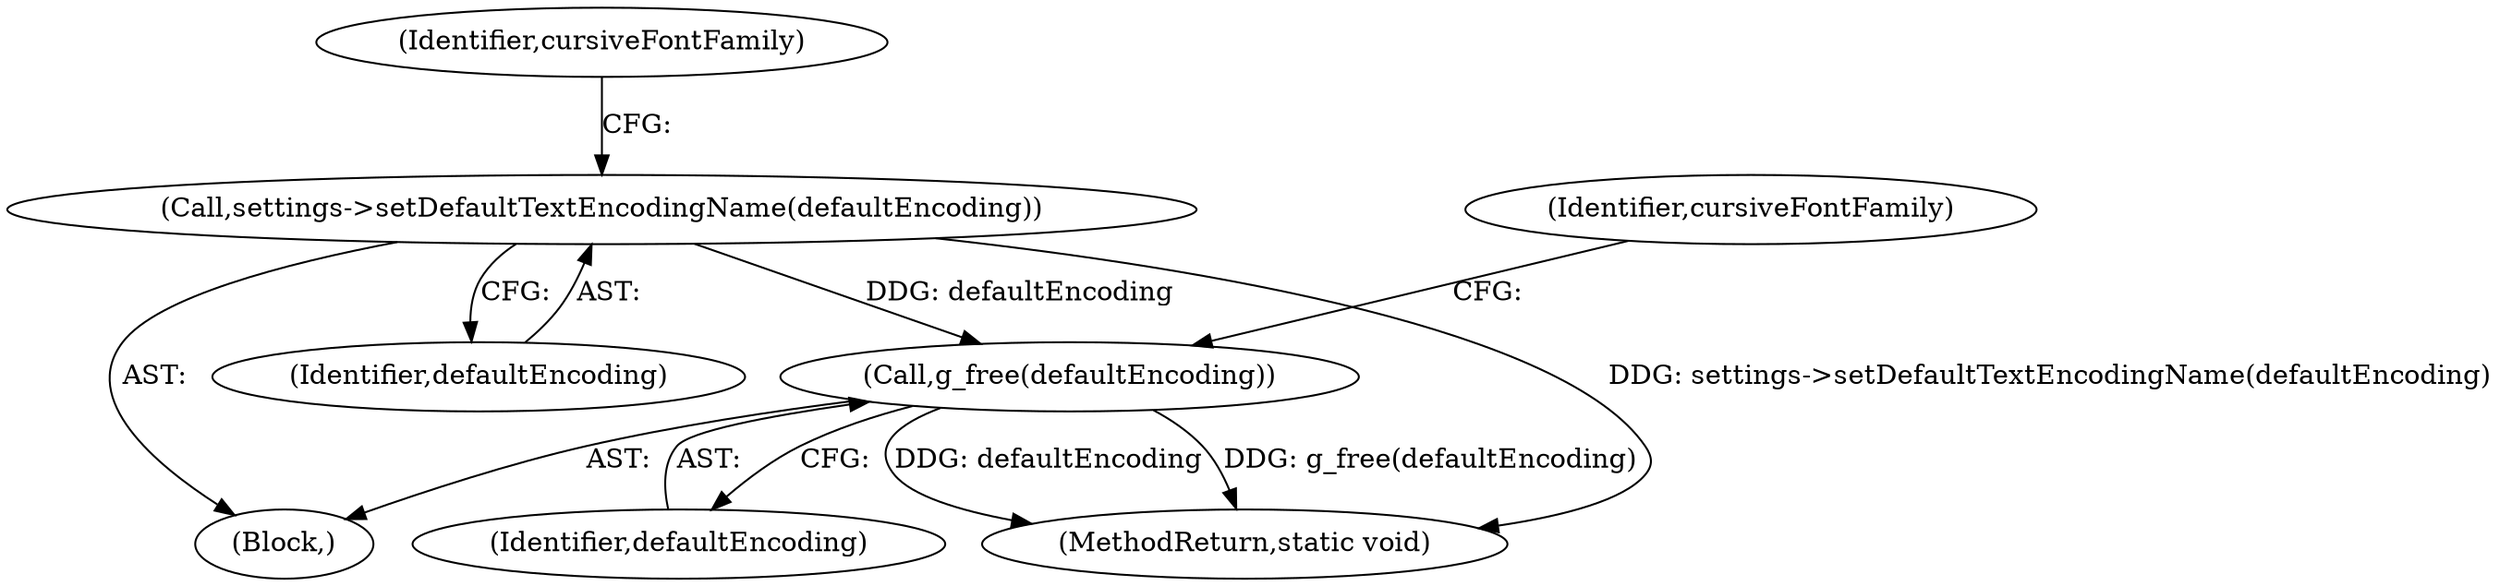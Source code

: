 digraph "0_Chrome_5a2de6455f565783c73e53eae2c8b953e7d48520_0@API" {
"1000372" [label="(Call,g_free(defaultEncoding))"];
"1000276" [label="(Call,settings->setDefaultTextEncodingName(defaultEncoding))"];
"1000372" [label="(Call,g_free(defaultEncoding))"];
"1000373" [label="(Identifier,defaultEncoding)"];
"1000277" [label="(Identifier,defaultEncoding)"];
"1000392" [label="(MethodReturn,static void)"];
"1000276" [label="(Call,settings->setDefaultTextEncodingName(defaultEncoding))"];
"1000102" [label="(Block,)"];
"1000279" [label="(Identifier,cursiveFontFamily)"];
"1000375" [label="(Identifier,cursiveFontFamily)"];
"1000372" -> "1000102"  [label="AST: "];
"1000372" -> "1000373"  [label="CFG: "];
"1000373" -> "1000372"  [label="AST: "];
"1000375" -> "1000372"  [label="CFG: "];
"1000372" -> "1000392"  [label="DDG: defaultEncoding"];
"1000372" -> "1000392"  [label="DDG: g_free(defaultEncoding)"];
"1000276" -> "1000372"  [label="DDG: defaultEncoding"];
"1000276" -> "1000102"  [label="AST: "];
"1000276" -> "1000277"  [label="CFG: "];
"1000277" -> "1000276"  [label="AST: "];
"1000279" -> "1000276"  [label="CFG: "];
"1000276" -> "1000392"  [label="DDG: settings->setDefaultTextEncodingName(defaultEncoding)"];
}
